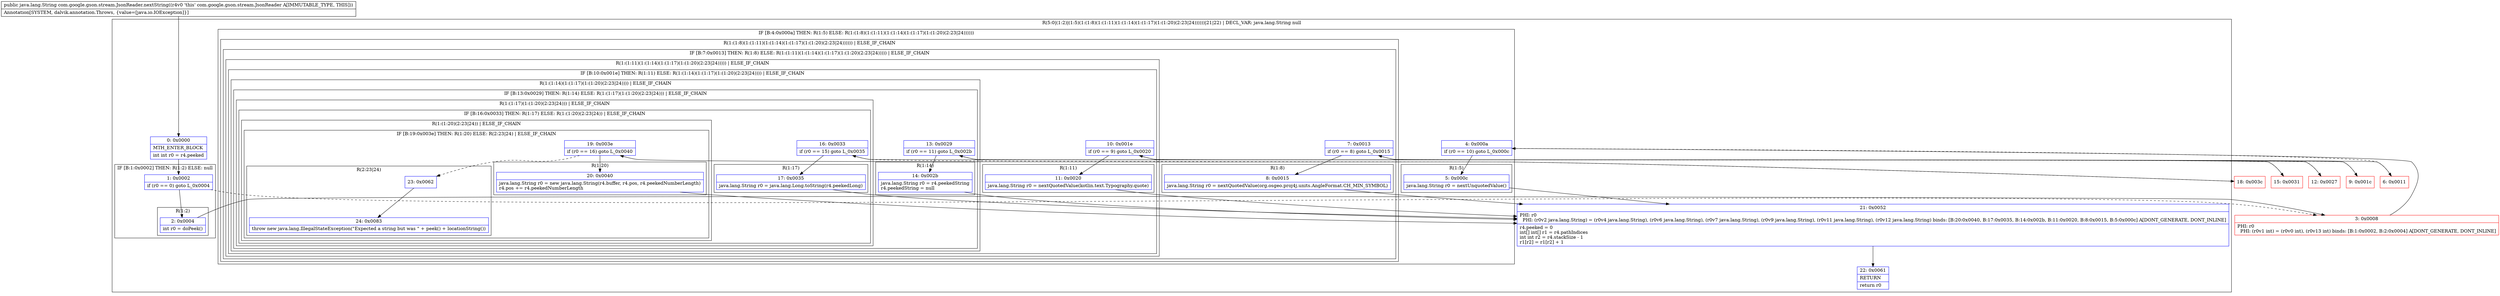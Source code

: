 digraph "CFG forcom.google.gson.stream.JsonReader.nextString()Ljava\/lang\/String;" {
subgraph cluster_Region_2024654118 {
label = "R(5:0|(1:2)|(1:5)(1:(1:8)(1:(1:11)(1:(1:14)(1:(1:17)(1:(1:20)(2:23|24))))))|21|22) | DECL_VAR: java.lang.String null\l";
node [shape=record,color=blue];
Node_0 [shape=record,label="{0\:\ 0x0000|MTH_ENTER_BLOCK\l|int int r0 = r4.peeked\l}"];
subgraph cluster_IfRegion_1419735937 {
label = "IF [B:1:0x0002] THEN: R(1:2) ELSE: null";
node [shape=record,color=blue];
Node_1 [shape=record,label="{1\:\ 0x0002|if (r0 == 0) goto L_0x0004\l}"];
subgraph cluster_Region_687212396 {
label = "R(1:2)";
node [shape=record,color=blue];
Node_2 [shape=record,label="{2\:\ 0x0004|int r0 = doPeek()\l}"];
}
}
subgraph cluster_IfRegion_1837982951 {
label = "IF [B:4:0x000a] THEN: R(1:5) ELSE: R(1:(1:8)(1:(1:11)(1:(1:14)(1:(1:17)(1:(1:20)(2:23|24))))))";
node [shape=record,color=blue];
Node_4 [shape=record,label="{4\:\ 0x000a|if (r0 == 10) goto L_0x000c\l}"];
subgraph cluster_Region_127228877 {
label = "R(1:5)";
node [shape=record,color=blue];
Node_5 [shape=record,label="{5\:\ 0x000c|java.lang.String r0 = nextUnquotedValue()\l}"];
}
subgraph cluster_Region_1833031744 {
label = "R(1:(1:8)(1:(1:11)(1:(1:14)(1:(1:17)(1:(1:20)(2:23|24)))))) | ELSE_IF_CHAIN\l";
node [shape=record,color=blue];
subgraph cluster_IfRegion_2074024069 {
label = "IF [B:7:0x0013] THEN: R(1:8) ELSE: R(1:(1:11)(1:(1:14)(1:(1:17)(1:(1:20)(2:23|24))))) | ELSE_IF_CHAIN\l";
node [shape=record,color=blue];
Node_7 [shape=record,label="{7\:\ 0x0013|if (r0 == 8) goto L_0x0015\l}"];
subgraph cluster_Region_860347867 {
label = "R(1:8)";
node [shape=record,color=blue];
Node_8 [shape=record,label="{8\:\ 0x0015|java.lang.String r0 = nextQuotedValue(org.osgeo.proj4j.units.AngleFormat.CH_MIN_SYMBOL)\l}"];
}
subgraph cluster_Region_224052203 {
label = "R(1:(1:11)(1:(1:14)(1:(1:17)(1:(1:20)(2:23|24))))) | ELSE_IF_CHAIN\l";
node [shape=record,color=blue];
subgraph cluster_IfRegion_1665838589 {
label = "IF [B:10:0x001e] THEN: R(1:11) ELSE: R(1:(1:14)(1:(1:17)(1:(1:20)(2:23|24)))) | ELSE_IF_CHAIN\l";
node [shape=record,color=blue];
Node_10 [shape=record,label="{10\:\ 0x001e|if (r0 == 9) goto L_0x0020\l}"];
subgraph cluster_Region_1171912714 {
label = "R(1:11)";
node [shape=record,color=blue];
Node_11 [shape=record,label="{11\:\ 0x0020|java.lang.String r0 = nextQuotedValue(kotlin.text.Typography.quote)\l}"];
}
subgraph cluster_Region_1888300467 {
label = "R(1:(1:14)(1:(1:17)(1:(1:20)(2:23|24)))) | ELSE_IF_CHAIN\l";
node [shape=record,color=blue];
subgraph cluster_IfRegion_1290193262 {
label = "IF [B:13:0x0029] THEN: R(1:14) ELSE: R(1:(1:17)(1:(1:20)(2:23|24))) | ELSE_IF_CHAIN\l";
node [shape=record,color=blue];
Node_13 [shape=record,label="{13\:\ 0x0029|if (r0 == 11) goto L_0x002b\l}"];
subgraph cluster_Region_515219605 {
label = "R(1:14)";
node [shape=record,color=blue];
Node_14 [shape=record,label="{14\:\ 0x002b|java.lang.String r0 = r4.peekedString\lr4.peekedString = null\l}"];
}
subgraph cluster_Region_1056163402 {
label = "R(1:(1:17)(1:(1:20)(2:23|24))) | ELSE_IF_CHAIN\l";
node [shape=record,color=blue];
subgraph cluster_IfRegion_1246377545 {
label = "IF [B:16:0x0033] THEN: R(1:17) ELSE: R(1:(1:20)(2:23|24)) | ELSE_IF_CHAIN\l";
node [shape=record,color=blue];
Node_16 [shape=record,label="{16\:\ 0x0033|if (r0 == 15) goto L_0x0035\l}"];
subgraph cluster_Region_89536008 {
label = "R(1:17)";
node [shape=record,color=blue];
Node_17 [shape=record,label="{17\:\ 0x0035|java.lang.String r0 = java.lang.Long.toString(r4.peekedLong)\l}"];
}
subgraph cluster_Region_1561561612 {
label = "R(1:(1:20)(2:23|24)) | ELSE_IF_CHAIN\l";
node [shape=record,color=blue];
subgraph cluster_IfRegion_1225938101 {
label = "IF [B:19:0x003e] THEN: R(1:20) ELSE: R(2:23|24) | ELSE_IF_CHAIN\l";
node [shape=record,color=blue];
Node_19 [shape=record,label="{19\:\ 0x003e|if (r0 == 16) goto L_0x0040\l}"];
subgraph cluster_Region_2139176239 {
label = "R(1:20)";
node [shape=record,color=blue];
Node_20 [shape=record,label="{20\:\ 0x0040|java.lang.String r0 = new java.lang.String(r4.buffer, r4.pos, r4.peekedNumberLength)\lr4.pos += r4.peekedNumberLength\l}"];
}
subgraph cluster_Region_101535710 {
label = "R(2:23|24)";
node [shape=record,color=blue];
Node_23 [shape=record,label="{23\:\ 0x0062}"];
Node_24 [shape=record,label="{24\:\ 0x0083|throw new java.lang.IllegalStateException(\"Expected a string but was \" + peek() + locationString())\l}"];
}
}
}
}
}
}
}
}
}
}
}
}
Node_21 [shape=record,label="{21\:\ 0x0052|PHI: r0 \l  PHI: (r0v2 java.lang.String) = (r0v4 java.lang.String), (r0v6 java.lang.String), (r0v7 java.lang.String), (r0v9 java.lang.String), (r0v11 java.lang.String), (r0v12 java.lang.String) binds: [B:20:0x0040, B:17:0x0035, B:14:0x002b, B:11:0x0020, B:8:0x0015, B:5:0x000c] A[DONT_GENERATE, DONT_INLINE]\l|r4.peeked = 0\lint[] int[] r1 = r4.pathIndices\lint int r2 = r4.stackSize \- 1\lr1[r2] = r1[r2] + 1\l}"];
Node_22 [shape=record,label="{22\:\ 0x0061|RETURN\l|return r0\l}"];
}
Node_3 [shape=record,color=red,label="{3\:\ 0x0008|PHI: r0 \l  PHI: (r0v1 int) = (r0v0 int), (r0v13 int) binds: [B:1:0x0002, B:2:0x0004] A[DONT_GENERATE, DONT_INLINE]\l}"];
Node_6 [shape=record,color=red,label="{6\:\ 0x0011}"];
Node_9 [shape=record,color=red,label="{9\:\ 0x001c}"];
Node_12 [shape=record,color=red,label="{12\:\ 0x0027}"];
Node_15 [shape=record,color=red,label="{15\:\ 0x0031}"];
Node_18 [shape=record,color=red,label="{18\:\ 0x003c}"];
MethodNode[shape=record,label="{public java.lang.String com.google.gson.stream.JsonReader.nextString((r4v0 'this' com.google.gson.stream.JsonReader A[IMMUTABLE_TYPE, THIS]))  | Annotation[SYSTEM, dalvik.annotation.Throws, \{value=[java.io.IOException]\}]\l}"];
MethodNode -> Node_0;
Node_0 -> Node_1;
Node_1 -> Node_2;
Node_1 -> Node_3[style=dashed];
Node_2 -> Node_3;
Node_4 -> Node_5;
Node_4 -> Node_6[style=dashed];
Node_5 -> Node_21;
Node_7 -> Node_8;
Node_7 -> Node_9[style=dashed];
Node_8 -> Node_21;
Node_10 -> Node_11;
Node_10 -> Node_12[style=dashed];
Node_11 -> Node_21;
Node_13 -> Node_14;
Node_13 -> Node_15[style=dashed];
Node_14 -> Node_21;
Node_16 -> Node_17;
Node_16 -> Node_18[style=dashed];
Node_17 -> Node_21;
Node_19 -> Node_20;
Node_19 -> Node_23[style=dashed];
Node_20 -> Node_21;
Node_23 -> Node_24;
Node_21 -> Node_22;
Node_3 -> Node_4;
Node_6 -> Node_7;
Node_9 -> Node_10;
Node_12 -> Node_13;
Node_15 -> Node_16;
Node_18 -> Node_19;
}

